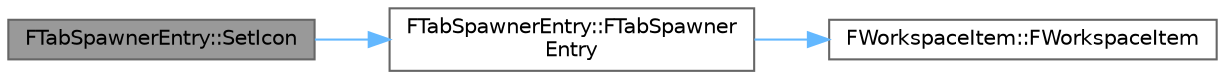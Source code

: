 digraph "FTabSpawnerEntry::SetIcon"
{
 // INTERACTIVE_SVG=YES
 // LATEX_PDF_SIZE
  bgcolor="transparent";
  edge [fontname=Helvetica,fontsize=10,labelfontname=Helvetica,labelfontsize=10];
  node [fontname=Helvetica,fontsize=10,shape=box,height=0.2,width=0.4];
  rankdir="LR";
  Node1 [id="Node000001",label="FTabSpawnerEntry::SetIcon",height=0.2,width=0.4,color="gray40", fillcolor="grey60", style="filled", fontcolor="black",tooltip=" "];
  Node1 -> Node2 [id="edge1_Node000001_Node000002",color="steelblue1",style="solid",tooltip=" "];
  Node2 [id="Node000002",label="FTabSpawnerEntry::FTabSpawner\lEntry",height=0.2,width=0.4,color="grey40", fillcolor="white", style="filled",URL="$d5/db4/structFTabSpawnerEntry.html#abf6429ff2d4ba8ab3f3f072c9a7ba120",tooltip=" "];
  Node2 -> Node3 [id="edge2_Node000002_Node000003",color="steelblue1",style="solid",tooltip=" "];
  Node3 [id="Node000003",label="FWorkspaceItem::FWorkspaceItem",height=0.2,width=0.4,color="grey40", fillcolor="white", style="filled",URL="$d6/daf/classFWorkspaceItem.html#ab192a9f27d1e8a384671139d9bff87fc",tooltip=" "];
}
